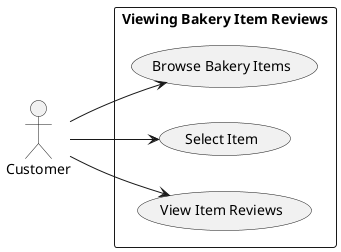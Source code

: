 @startuml View_Reviews_Case_HS

left to right direction
actor Customer

rectangle "Viewing Bakery Item Reviews" as view_reviews {
    (Browse Bakery Items)
    (Select Item)
    (View Item Reviews)
}

Customer --> (Browse Bakery Items)
Customer --> (Select Item)
Customer --> (View Item Reviews)


@enduml
